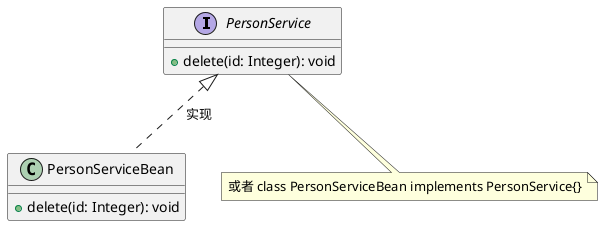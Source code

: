 @startuml
interface PersonService{
+ delete(id: Integer): void
}

class PersonServiceBean{
+ delete(id: Integer): void
}

PersonService <|.. PersonServiceBean: 实现

note bottom of PersonService: 或者 class PersonServiceBean implements PersonService{}

@enduml